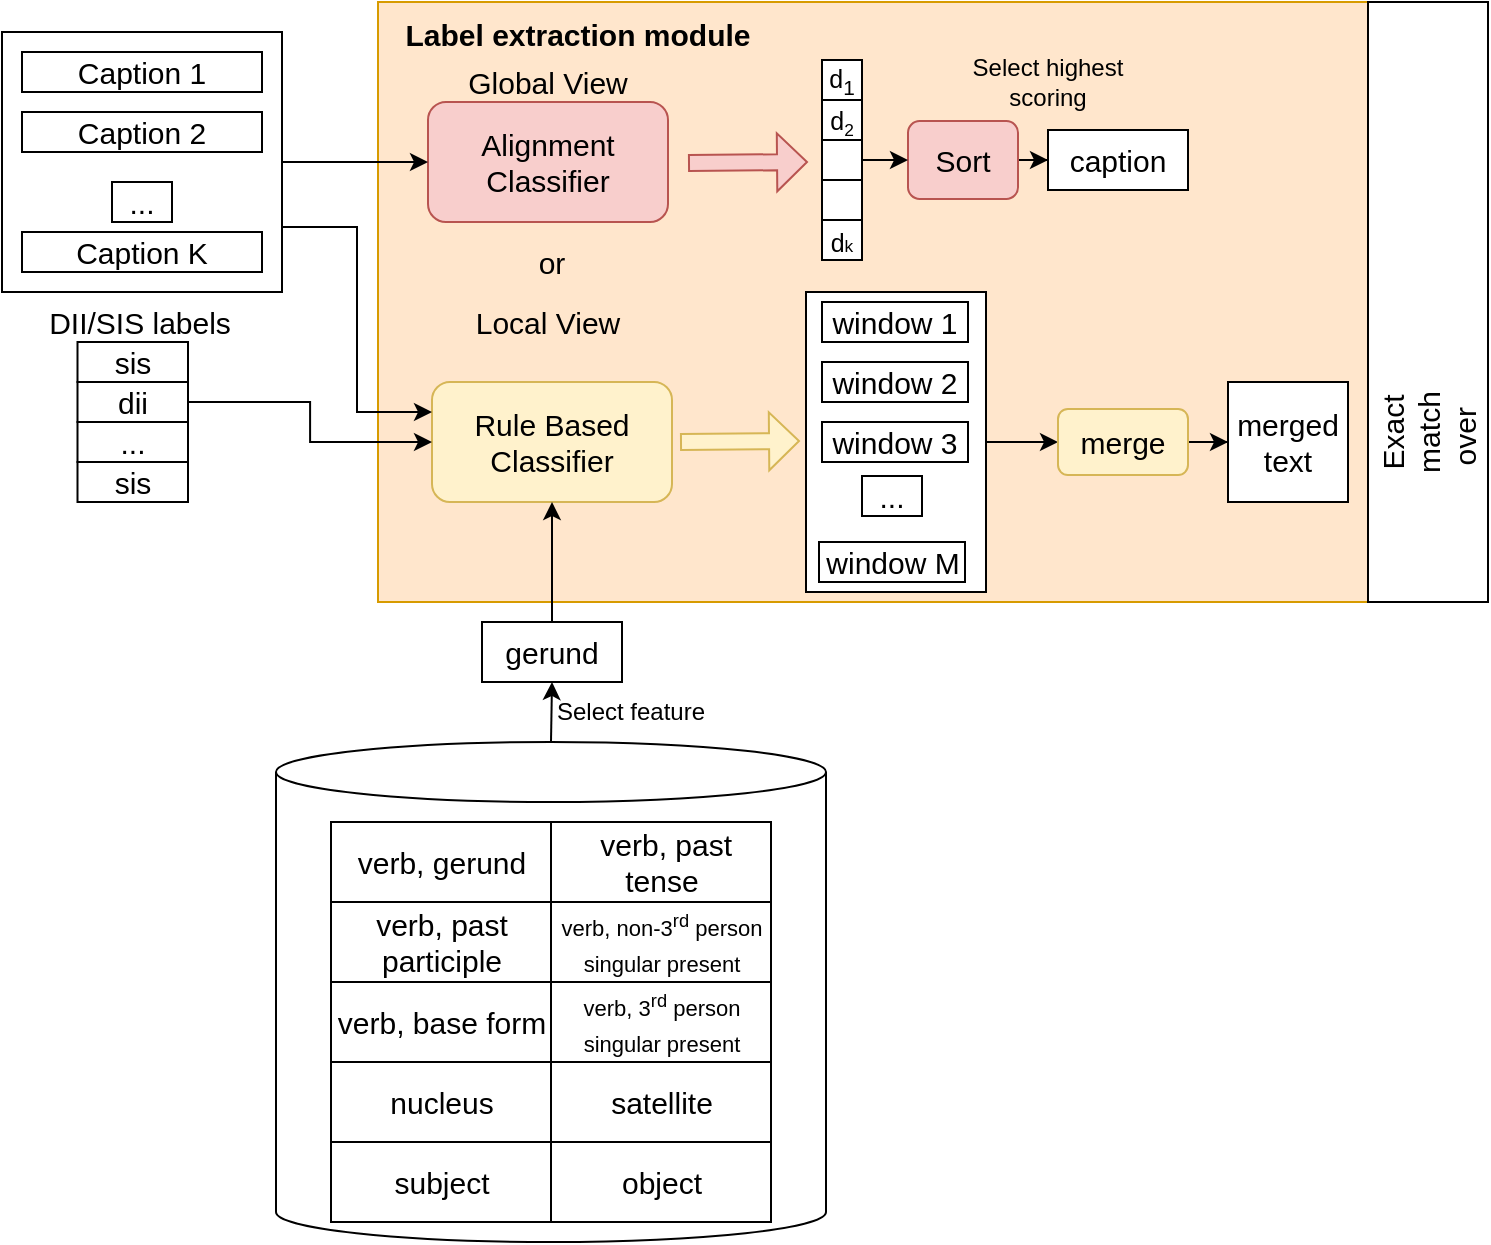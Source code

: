 <mxfile version="16.6.4" type="github">
  <diagram id="gBuU46EulKbW19ak31R_" name="Page-1">
    <mxGraphModel dx="2276" dy="803" grid="1" gridSize="10" guides="1" tooltips="1" connect="1" arrows="1" fold="1" page="1" pageScale="1" pageWidth="850" pageHeight="1100" math="0" shadow="0">
      <root>
        <mxCell id="0" />
        <mxCell id="1" parent="0" />
        <mxCell id="VhBcvQ_YeR1JXrxipqVF-89" value="" style="rounded=0;whiteSpace=wrap;html=1;fontSize=11;" vertex="1" parent="1">
          <mxGeometry x="-63" y="425" width="140" height="130" as="geometry" />
        </mxCell>
        <mxCell id="VhBcvQ_YeR1JXrxipqVF-1" value="" style="rounded=0;whiteSpace=wrap;html=1;fillColor=#ffe6cc;strokeColor=#d79b00;" vertex="1" parent="1">
          <mxGeometry x="125" y="410" width="555" height="300" as="geometry" />
        </mxCell>
        <mxCell id="VhBcvQ_YeR1JXrxipqVF-3" value="Label extraction module" style="text;html=1;strokeColor=none;fillColor=none;align=center;verticalAlign=middle;whiteSpace=wrap;rounded=0;fontStyle=1;fontSize=15;" vertex="1" parent="1">
          <mxGeometry x="125" y="411" width="200" height="30" as="geometry" />
        </mxCell>
        <mxCell id="VhBcvQ_YeR1JXrxipqVF-8" value="Caption 1" style="rounded=0;whiteSpace=wrap;html=1;fontSize=15;" vertex="1" parent="1">
          <mxGeometry x="-53" y="435" width="120" height="20" as="geometry" />
        </mxCell>
        <mxCell id="VhBcvQ_YeR1JXrxipqVF-9" value="Caption 2" style="rounded=0;whiteSpace=wrap;html=1;fontSize=15;" vertex="1" parent="1">
          <mxGeometry x="-53" y="465" width="120" height="20" as="geometry" />
        </mxCell>
        <mxCell id="VhBcvQ_YeR1JXrxipqVF-10" value="Caption K" style="rounded=0;whiteSpace=wrap;html=1;fontSize=15;" vertex="1" parent="1">
          <mxGeometry x="-53" y="525" width="120" height="20" as="geometry" />
        </mxCell>
        <mxCell id="VhBcvQ_YeR1JXrxipqVF-12" value="..." style="rounded=0;whiteSpace=wrap;html=1;fontSize=15;verticalAlign=middle;spacing=0;" vertex="1" parent="1">
          <mxGeometry x="-8" y="500" width="30" height="20" as="geometry" />
        </mxCell>
        <mxCell id="VhBcvQ_YeR1JXrxipqVF-13" value="Rule Based Classifier" style="rounded=1;whiteSpace=wrap;html=1;fontSize=15;fillColor=#fff2cc;strokeColor=#d6b656;" vertex="1" parent="1">
          <mxGeometry x="152" y="600" width="120" height="60" as="geometry" />
        </mxCell>
        <mxCell id="VhBcvQ_YeR1JXrxipqVF-14" value="Alignment Classifier" style="rounded=1;whiteSpace=wrap;html=1;fontSize=15;fillColor=#f8cecc;strokeColor=#b85450;" vertex="1" parent="1">
          <mxGeometry x="150" y="460" width="120" height="60" as="geometry" />
        </mxCell>
        <mxCell id="VhBcvQ_YeR1JXrxipqVF-21" value="" style="group" vertex="1" connectable="0" parent="1">
          <mxGeometry x="347" y="439" width="20" height="100" as="geometry" />
        </mxCell>
        <mxCell id="VhBcvQ_YeR1JXrxipqVF-16" value="" style="rounded=0;whiteSpace=wrap;html=1;fontSize=15;" vertex="1" parent="VhBcvQ_YeR1JXrxipqVF-21">
          <mxGeometry width="20" height="20" as="geometry" />
        </mxCell>
        <mxCell id="VhBcvQ_YeR1JXrxipqVF-17" value="" style="rounded=0;whiteSpace=wrap;html=1;fontSize=15;" vertex="1" parent="VhBcvQ_YeR1JXrxipqVF-21">
          <mxGeometry y="20" width="20" height="20" as="geometry" />
        </mxCell>
        <mxCell id="VhBcvQ_YeR1JXrxipqVF-18" value="" style="rounded=0;whiteSpace=wrap;html=1;fontSize=15;" vertex="1" parent="VhBcvQ_YeR1JXrxipqVF-21">
          <mxGeometry y="40" width="20" height="20" as="geometry" />
        </mxCell>
        <mxCell id="VhBcvQ_YeR1JXrxipqVF-19" value="" style="rounded=0;whiteSpace=wrap;html=1;fontSize=15;" vertex="1" parent="VhBcvQ_YeR1JXrxipqVF-21">
          <mxGeometry y="60" width="20" height="20" as="geometry" />
        </mxCell>
        <mxCell id="VhBcvQ_YeR1JXrxipqVF-20" value="" style="rounded=0;whiteSpace=wrap;html=1;fontSize=15;" vertex="1" parent="VhBcvQ_YeR1JXrxipqVF-21">
          <mxGeometry y="80" width="20" height="20" as="geometry" />
        </mxCell>
        <mxCell id="VhBcvQ_YeR1JXrxipqVF-24" value="&lt;span style=&quot;font-size: 12.5px&quot;&gt;d&lt;sub&gt;1&lt;/sub&gt;&lt;/span&gt;" style="text;html=1;strokeColor=none;fillColor=none;align=center;verticalAlign=middle;whiteSpace=wrap;rounded=0;fontSize=15;" vertex="1" parent="VhBcvQ_YeR1JXrxipqVF-21">
          <mxGeometry width="20" height="20" as="geometry" />
        </mxCell>
        <mxCell id="VhBcvQ_YeR1JXrxipqVF-32" value="&lt;span style=&quot;font-size: 12.5px&quot;&gt;d&lt;/span&gt;&lt;span style=&quot;font-size: 10.417px&quot;&gt;&lt;sub&gt;2&lt;/sub&gt;&lt;/span&gt;" style="text;html=1;strokeColor=none;fillColor=none;align=center;verticalAlign=middle;whiteSpace=wrap;rounded=0;fontSize=15;" vertex="1" parent="VhBcvQ_YeR1JXrxipqVF-21">
          <mxGeometry y="20" width="20" height="20" as="geometry" />
        </mxCell>
        <mxCell id="VhBcvQ_YeR1JXrxipqVF-33" value="&lt;span style=&quot;font-size: 12.5px&quot;&gt;d&lt;/span&gt;&lt;span style=&quot;font-size: 8.681px&quot;&gt;k&lt;/span&gt;" style="text;html=1;strokeColor=none;fillColor=none;align=center;verticalAlign=middle;whiteSpace=wrap;rounded=0;fontSize=15;" vertex="1" parent="VhBcvQ_YeR1JXrxipqVF-21">
          <mxGeometry y="80" width="20" height="20" as="geometry" />
        </mxCell>
        <mxCell id="VhBcvQ_YeR1JXrxipqVF-34" value="" style="shape=flexArrow;endArrow=classic;html=1;rounded=0;fontSize=15;width=8;endSize=4.66;fillColor=#f8cecc;strokeColor=#b85450;" edge="1" parent="1">
          <mxGeometry width="50" height="50" relative="1" as="geometry">
            <mxPoint x="280" y="490.5" as="sourcePoint" />
            <mxPoint x="340" y="490" as="targetPoint" />
          </mxGeometry>
        </mxCell>
        <mxCell id="VhBcvQ_YeR1JXrxipqVF-66" value="" style="edgeStyle=orthogonalEdgeStyle;rounded=0;orthogonalLoop=1;jettySize=auto;html=1;fontSize=15;entryX=0;entryY=0.5;entryDx=0;entryDy=0;" edge="1" parent="1" source="VhBcvQ_YeR1JXrxipqVF-35" target="VhBcvQ_YeR1JXrxipqVF-69">
          <mxGeometry relative="1" as="geometry">
            <mxPoint x="470" y="489" as="targetPoint" />
          </mxGeometry>
        </mxCell>
        <mxCell id="VhBcvQ_YeR1JXrxipqVF-35" value="Sort" style="rounded=1;whiteSpace=wrap;html=1;fontSize=15;fillColor=#f8cecc;strokeColor=#b85450;" vertex="1" parent="1">
          <mxGeometry x="390" y="469.5" width="55" height="39" as="geometry" />
        </mxCell>
        <mxCell id="VhBcvQ_YeR1JXrxipqVF-41" value="" style="shape=flexArrow;endArrow=classic;html=1;rounded=0;fontSize=15;width=8;endSize=4.66;fillColor=#fff2cc;strokeColor=#d6b656;" edge="1" parent="1">
          <mxGeometry width="50" height="50" relative="1" as="geometry">
            <mxPoint x="276" y="630" as="sourcePoint" />
            <mxPoint x="336" y="629.5" as="targetPoint" />
          </mxGeometry>
        </mxCell>
        <mxCell id="VhBcvQ_YeR1JXrxipqVF-52" value="" style="edgeStyle=orthogonalEdgeStyle;rounded=0;orthogonalLoop=1;jettySize=auto;html=1;fontSize=15;" edge="1" parent="1" source="VhBcvQ_YeR1JXrxipqVF-48" target="VhBcvQ_YeR1JXrxipqVF-13">
          <mxGeometry relative="1" as="geometry" />
        </mxCell>
        <mxCell id="VhBcvQ_YeR1JXrxipqVF-48" value="gerund" style="rounded=0;whiteSpace=wrap;html=1;fontSize=15;" vertex="1" parent="1">
          <mxGeometry x="177" y="720" width="70" height="30" as="geometry" />
        </mxCell>
        <mxCell id="VhBcvQ_YeR1JXrxipqVF-54" value="sis" style="rounded=0;whiteSpace=wrap;html=1;fontSize=15;" vertex="1" parent="1">
          <mxGeometry x="-25.25" y="580" width="55.25" height="20" as="geometry" />
        </mxCell>
        <mxCell id="VhBcvQ_YeR1JXrxipqVF-61" style="edgeStyle=orthogonalEdgeStyle;rounded=0;orthogonalLoop=1;jettySize=auto;html=1;entryX=0;entryY=0.5;entryDx=0;entryDy=0;fontSize=15;" edge="1" parent="1" source="VhBcvQ_YeR1JXrxipqVF-55" target="VhBcvQ_YeR1JXrxipqVF-13">
          <mxGeometry relative="1" as="geometry" />
        </mxCell>
        <mxCell id="VhBcvQ_YeR1JXrxipqVF-55" value="dii" style="rounded=0;whiteSpace=wrap;html=1;fontSize=15;" vertex="1" parent="1">
          <mxGeometry x="-25.25" y="600" width="55.25" height="20" as="geometry" />
        </mxCell>
        <mxCell id="VhBcvQ_YeR1JXrxipqVF-56" value="..." style="rounded=0;whiteSpace=wrap;html=1;fontSize=15;" vertex="1" parent="1">
          <mxGeometry x="-25.25" y="620" width="55.25" height="20" as="geometry" />
        </mxCell>
        <mxCell id="VhBcvQ_YeR1JXrxipqVF-57" value="sis" style="rounded=0;whiteSpace=wrap;html=1;fontSize=15;" vertex="1" parent="1">
          <mxGeometry x="-25.25" y="640" width="55.25" height="20" as="geometry" />
        </mxCell>
        <mxCell id="VhBcvQ_YeR1JXrxipqVF-59" value="DII/SIS labels" style="text;html=1;strokeColor=none;fillColor=none;align=center;verticalAlign=middle;whiteSpace=wrap;rounded=0;fontSize=15;" vertex="1" parent="1">
          <mxGeometry x="-53.0" y="555" width="117.62" height="30" as="geometry" />
        </mxCell>
        <mxCell id="VhBcvQ_YeR1JXrxipqVF-62" value="or" style="text;html=1;strokeColor=none;fillColor=none;align=center;verticalAlign=middle;whiteSpace=wrap;rounded=0;fontSize=15;" vertex="1" parent="1">
          <mxGeometry x="182" y="525" width="60" height="30" as="geometry" />
        </mxCell>
        <mxCell id="VhBcvQ_YeR1JXrxipqVF-68" style="edgeStyle=orthogonalEdgeStyle;rounded=0;orthogonalLoop=1;jettySize=auto;html=1;exitX=1;exitY=0.5;exitDx=0;exitDy=0;entryX=0;entryY=0.5;entryDx=0;entryDy=0;fontSize=15;" edge="1" parent="1" source="VhBcvQ_YeR1JXrxipqVF-18" target="VhBcvQ_YeR1JXrxipqVF-35">
          <mxGeometry relative="1" as="geometry" />
        </mxCell>
        <mxCell id="VhBcvQ_YeR1JXrxipqVF-69" value="caption" style="rounded=0;whiteSpace=wrap;html=1;fontSize=15;" vertex="1" parent="1">
          <mxGeometry x="460" y="474" width="70" height="30" as="geometry" />
        </mxCell>
        <mxCell id="VhBcvQ_YeR1JXrxipqVF-71" value="Global View" style="text;html=1;strokeColor=none;fillColor=none;align=center;verticalAlign=middle;whiteSpace=wrap;rounded=0;fontSize=15;rotation=0;" vertex="1" parent="1">
          <mxGeometry x="165" y="435" width="90" height="30" as="geometry" />
        </mxCell>
        <mxCell id="VhBcvQ_YeR1JXrxipqVF-72" value="Local View" style="text;html=1;strokeColor=none;fillColor=none;align=center;verticalAlign=middle;whiteSpace=wrap;rounded=0;fontSize=15;rotation=0;" vertex="1" parent="1">
          <mxGeometry x="165" y="555" width="90" height="30" as="geometry" />
        </mxCell>
        <mxCell id="VhBcvQ_YeR1JXrxipqVF-92" style="edgeStyle=orthogonalEdgeStyle;rounded=0;orthogonalLoop=1;jettySize=auto;html=1;exitX=0.5;exitY=0;exitDx=0;exitDy=0;exitPerimeter=0;entryX=0.5;entryY=1;entryDx=0;entryDy=0;fontSize=11;" edge="1" parent="1" source="VhBcvQ_YeR1JXrxipqVF-74" target="VhBcvQ_YeR1JXrxipqVF-48">
          <mxGeometry relative="1" as="geometry" />
        </mxCell>
        <mxCell id="VhBcvQ_YeR1JXrxipqVF-74" value="" style="shape=cylinder3;whiteSpace=wrap;html=1;boundedLbl=1;backgroundOutline=1;size=15;fontSize=15;" vertex="1" parent="1">
          <mxGeometry x="74" y="780" width="275" height="250" as="geometry" />
        </mxCell>
        <mxCell id="VhBcvQ_YeR1JXrxipqVF-75" value="verb, gerund" style="rounded=0;whiteSpace=wrap;html=1;fontSize=15;" vertex="1" parent="1">
          <mxGeometry x="101.5" y="820" width="110" height="40" as="geometry" />
        </mxCell>
        <mxCell id="VhBcvQ_YeR1JXrxipqVF-76" value="verb, past participle" style="rounded=0;whiteSpace=wrap;html=1;fontSize=15;" vertex="1" parent="1">
          <mxGeometry x="101.5" y="860" width="110" height="40" as="geometry" />
        </mxCell>
        <mxCell id="VhBcvQ_YeR1JXrxipqVF-77" value="verb, base form" style="rounded=0;whiteSpace=wrap;html=1;fontSize=15;" vertex="1" parent="1">
          <mxGeometry x="101.5" y="900" width="110" height="40" as="geometry" />
        </mxCell>
        <mxCell id="VhBcvQ_YeR1JXrxipqVF-81" value="Select feature" style="text;html=1;strokeColor=none;fillColor=none;align=center;verticalAlign=middle;whiteSpace=wrap;rounded=0;fontSize=12;" vertex="1" parent="1">
          <mxGeometry x="200" y="750" width="103" height="30" as="geometry" />
        </mxCell>
        <mxCell id="VhBcvQ_YeR1JXrxipqVF-82" value="&amp;nbsp;verb, past tense" style="rounded=0;whiteSpace=wrap;html=1;fontSize=15;" vertex="1" parent="1">
          <mxGeometry x="211.5" y="820" width="110" height="40" as="geometry" />
        </mxCell>
        <mxCell id="VhBcvQ_YeR1JXrxipqVF-83" value="&lt;font style=&quot;font-size: 11px&quot;&gt;verb, non-3&lt;sup&gt;rd&lt;/sup&gt; person singular present&lt;/font&gt;" style="rounded=0;whiteSpace=wrap;html=1;fontSize=15;" vertex="1" parent="1">
          <mxGeometry x="211.5" y="860" width="110" height="40" as="geometry" />
        </mxCell>
        <mxCell id="VhBcvQ_YeR1JXrxipqVF-84" value="&lt;span style=&quot;font-size: 11px&quot;&gt;verb, 3&lt;sup&gt;rd&lt;/sup&gt; person singular present&lt;/span&gt;" style="rounded=0;whiteSpace=wrap;html=1;fontSize=15;" vertex="1" parent="1">
          <mxGeometry x="211.5" y="900" width="110" height="40" as="geometry" />
        </mxCell>
        <mxCell id="VhBcvQ_YeR1JXrxipqVF-85" value="nucleus" style="rounded=0;whiteSpace=wrap;html=1;fontSize=15;" vertex="1" parent="1">
          <mxGeometry x="101.5" y="940" width="110" height="40" as="geometry" />
        </mxCell>
        <mxCell id="VhBcvQ_YeR1JXrxipqVF-86" value="satellite" style="rounded=0;whiteSpace=wrap;html=1;fontSize=15;" vertex="1" parent="1">
          <mxGeometry x="211.5" y="940" width="110" height="40" as="geometry" />
        </mxCell>
        <mxCell id="VhBcvQ_YeR1JXrxipqVF-87" value="subject" style="rounded=0;whiteSpace=wrap;html=1;fontSize=15;" vertex="1" parent="1">
          <mxGeometry x="101.5" y="980" width="110" height="40" as="geometry" />
        </mxCell>
        <mxCell id="VhBcvQ_YeR1JXrxipqVF-88" value="object" style="rounded=0;whiteSpace=wrap;html=1;fontSize=15;" vertex="1" parent="1">
          <mxGeometry x="211.5" y="980" width="110" height="40" as="geometry" />
        </mxCell>
        <mxCell id="VhBcvQ_YeR1JXrxipqVF-99" value="" style="edgeStyle=orthogonalEdgeStyle;rounded=0;orthogonalLoop=1;jettySize=auto;html=1;fontSize=15;" edge="1" parent="1" source="VhBcvQ_YeR1JXrxipqVF-97" target="VhBcvQ_YeR1JXrxipqVF-94">
          <mxGeometry relative="1" as="geometry" />
        </mxCell>
        <mxCell id="VhBcvQ_YeR1JXrxipqVF-97" value="" style="rounded=0;whiteSpace=wrap;html=1;fontSize=15;" vertex="1" parent="1">
          <mxGeometry x="339" y="555" width="90" height="150" as="geometry" />
        </mxCell>
        <mxCell id="VhBcvQ_YeR1JXrxipqVF-90" style="edgeStyle=orthogonalEdgeStyle;rounded=0;orthogonalLoop=1;jettySize=auto;html=1;exitX=1;exitY=0.5;exitDx=0;exitDy=0;fontSize=11;" edge="1" parent="1" source="VhBcvQ_YeR1JXrxipqVF-89" target="VhBcvQ_YeR1JXrxipqVF-14">
          <mxGeometry relative="1" as="geometry" />
        </mxCell>
        <mxCell id="VhBcvQ_YeR1JXrxipqVF-91" style="edgeStyle=orthogonalEdgeStyle;rounded=0;orthogonalLoop=1;jettySize=auto;html=1;exitX=1;exitY=0.75;exitDx=0;exitDy=0;entryX=0;entryY=0.25;entryDx=0;entryDy=0;fontSize=11;" edge="1" parent="1" source="VhBcvQ_YeR1JXrxipqVF-89" target="VhBcvQ_YeR1JXrxipqVF-13">
          <mxGeometry relative="1" as="geometry" />
        </mxCell>
        <mxCell id="VhBcvQ_YeR1JXrxipqVF-93" value="Select highest scoring" style="text;html=1;strokeColor=none;fillColor=none;align=center;verticalAlign=middle;whiteSpace=wrap;rounded=0;fontSize=12;" vertex="1" parent="1">
          <mxGeometry x="420" y="435" width="80" height="30" as="geometry" />
        </mxCell>
        <mxCell id="VhBcvQ_YeR1JXrxipqVF-102" value="" style="edgeStyle=orthogonalEdgeStyle;rounded=0;orthogonalLoop=1;jettySize=auto;html=1;fontSize=15;" edge="1" parent="1" source="VhBcvQ_YeR1JXrxipqVF-94" target="VhBcvQ_YeR1JXrxipqVF-101">
          <mxGeometry relative="1" as="geometry" />
        </mxCell>
        <mxCell id="VhBcvQ_YeR1JXrxipqVF-94" value="merge" style="rounded=1;whiteSpace=wrap;html=1;fontSize=15;fillColor=#fff2cc;strokeColor=#d6b656;" vertex="1" parent="1">
          <mxGeometry x="465" y="613.5" width="65" height="33" as="geometry" />
        </mxCell>
        <mxCell id="VhBcvQ_YeR1JXrxipqVF-42" value="window 1" style="rounded=0;whiteSpace=wrap;html=1;fontSize=15;" vertex="1" parent="1">
          <mxGeometry x="347" y="560" width="73" height="20" as="geometry" />
        </mxCell>
        <mxCell id="VhBcvQ_YeR1JXrxipqVF-43" value="window 2" style="rounded=0;whiteSpace=wrap;html=1;fontSize=15;" vertex="1" parent="1">
          <mxGeometry x="347" y="590" width="73" height="20" as="geometry" />
        </mxCell>
        <mxCell id="VhBcvQ_YeR1JXrxipqVF-44" value="window 3" style="rounded=0;whiteSpace=wrap;html=1;fontSize=15;" vertex="1" parent="1">
          <mxGeometry x="347" y="620" width="73" height="20" as="geometry" />
        </mxCell>
        <mxCell id="VhBcvQ_YeR1JXrxipqVF-46" value="..." style="rounded=0;whiteSpace=wrap;html=1;fontSize=15;verticalAlign=middle;spacing=0;" vertex="1" parent="1">
          <mxGeometry x="367" y="647" width="30" height="20" as="geometry" />
        </mxCell>
        <mxCell id="VhBcvQ_YeR1JXrxipqVF-45" value="window M" style="rounded=0;whiteSpace=wrap;html=1;fontSize=15;" vertex="1" parent="1">
          <mxGeometry x="345.5" y="680" width="73" height="20" as="geometry" />
        </mxCell>
        <mxCell id="VhBcvQ_YeR1JXrxipqVF-101" value="merged text" style="rounded=0;whiteSpace=wrap;html=1;fontSize=15;" vertex="1" parent="1">
          <mxGeometry x="550" y="600" width="60" height="60" as="geometry" />
        </mxCell>
        <mxCell id="VhBcvQ_YeR1JXrxipqVF-104" value="" style="rounded=0;whiteSpace=wrap;html=1;fontSize=15;" vertex="1" parent="1">
          <mxGeometry x="620" y="410" width="60" height="300" as="geometry" />
        </mxCell>
        <mxCell id="VhBcvQ_YeR1JXrxipqVF-105" value="Exact match over&amp;nbsp;" style="text;html=1;strokeColor=none;fillColor=none;align=center;verticalAlign=middle;whiteSpace=wrap;rounded=0;fontSize=15;rotation=-90;" vertex="1" parent="1">
          <mxGeometry x="620" y="610" width="60" height="30" as="geometry" />
        </mxCell>
      </root>
    </mxGraphModel>
  </diagram>
</mxfile>
